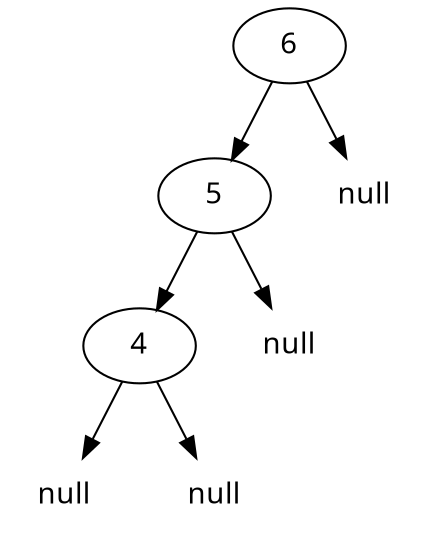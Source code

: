 digraph arbre {
    node [fontname="Courrier"];
    2 [label="4"];
    1 [label="5"];
    0 [label="6"];

    null01 [label="null" shape="plaintext"];
    null02 [label="null" shape="plaintext"];
    null03 [label="null" shape="plaintext"];
    null04 [label="null" shape="plaintext"];

    0 -> null01;
    0 -> 1;

    1 -> null02;
    1 -> 2;

    2 -> null03;
    2 -> null04;



}
